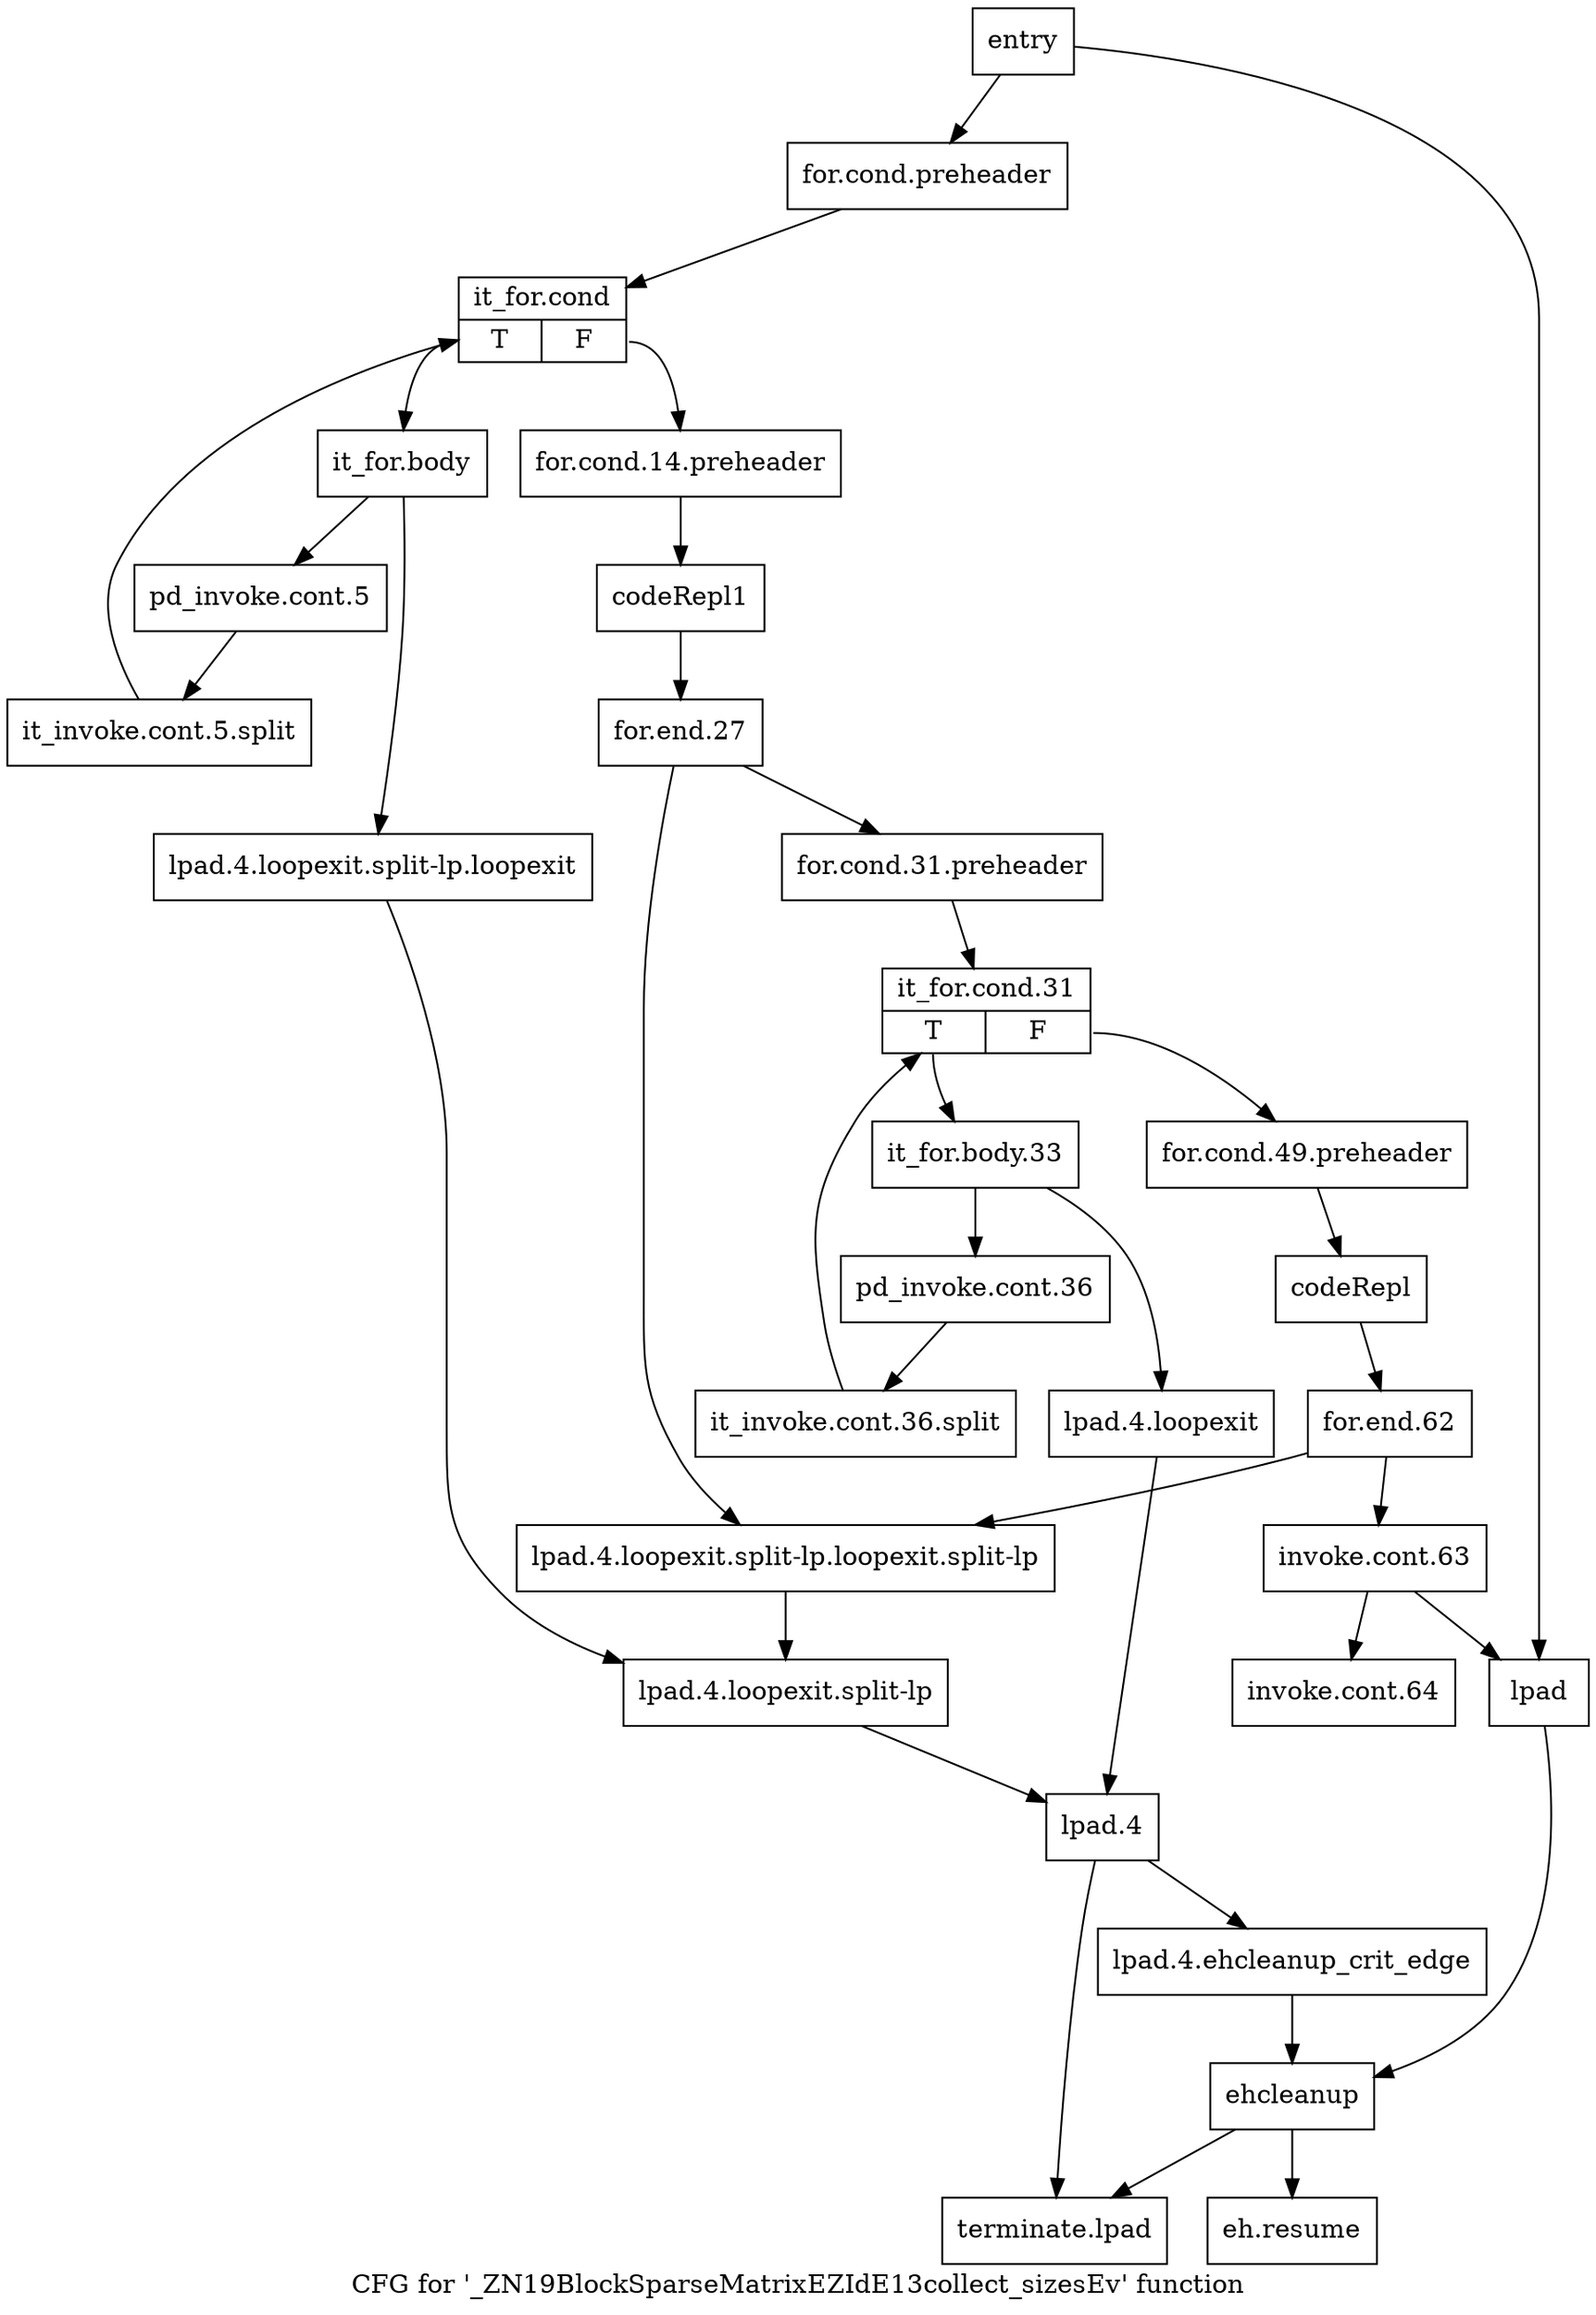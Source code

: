 digraph "CFG for '_ZN19BlockSparseMatrixEZIdE13collect_sizesEv' function" {
	label="CFG for '_ZN19BlockSparseMatrixEZIdE13collect_sizesEv' function";

	Node0x2dcbc30 [shape=record,label="{entry}"];
	Node0x2dcbc30 -> Node0x2dcbc80;
	Node0x2dcbc30 -> Node0x2dcbe10;
	Node0x2dcbc80 [shape=record,label="{for.cond.preheader}"];
	Node0x2dcbc80 -> Node0x2dcbcd0;
	Node0x2dcbcd0 [shape=record,label="{it_for.cond|{<s0>T|<s1>F}}"];
	Node0x2dcbcd0:s0 -> Node0x2dcbd70;
	Node0x2dcbcd0:s1 -> Node0x2dcbd20;
	Node0x2dcbd20 [shape=record,label="{for.cond.14.preheader}"];
	Node0x2dcbd20 -> Node0x2dcc040;
	Node0x2dcbd70 [shape=record,label="{it_for.body}"];
	Node0x2dcbd70 -> Node0x2dcbdc0;
	Node0x2dcbd70 -> Node0x2dcbeb0;
	Node0x2dcbdc0 [shape=record,label="{pd_invoke.cont.5}"];
	Node0x2dcbdc0 -> Node0x7e0f6c0;
	Node0x7e0f6c0 [shape=record,label="{it_invoke.cont.5.split}"];
	Node0x7e0f6c0 -> Node0x2dcbcd0;
	Node0x2dcbe10 [shape=record,label="{lpad}"];
	Node0x2dcbe10 -> Node0x2dcc3b0;
	Node0x2dcbe60 [shape=record,label="{lpad.4.loopexit}"];
	Node0x2dcbe60 -> Node0x2dcbfa0;
	Node0x2dcbeb0 [shape=record,label="{lpad.4.loopexit.split-lp.loopexit}"];
	Node0x2dcbeb0 -> Node0x2dcbf50;
	Node0x2dcbf00 [shape=record,label="{lpad.4.loopexit.split-lp.loopexit.split-lp}"];
	Node0x2dcbf00 -> Node0x2dcbf50;
	Node0x2dcbf50 [shape=record,label="{lpad.4.loopexit.split-lp}"];
	Node0x2dcbf50 -> Node0x2dcbfa0;
	Node0x2dcbfa0 [shape=record,label="{lpad.4}"];
	Node0x2dcbfa0 -> Node0x2dcbff0;
	Node0x2dcbfa0 -> Node0x2dcc450;
	Node0x2dcbff0 [shape=record,label="{lpad.4.ehcleanup_crit_edge}"];
	Node0x2dcbff0 -> Node0x2dcc3b0;
	Node0x2dcc040 [shape=record,label="{codeRepl1}"];
	Node0x2dcc040 -> Node0x2dcc090;
	Node0x2dcc090 [shape=record,label="{for.end.27}"];
	Node0x2dcc090 -> Node0x2dcc0e0;
	Node0x2dcc090 -> Node0x2dcbf00;
	Node0x2dcc0e0 [shape=record,label="{for.cond.31.preheader}"];
	Node0x2dcc0e0 -> Node0x2dcc130;
	Node0x2dcc130 [shape=record,label="{it_for.cond.31|{<s0>T|<s1>F}}"];
	Node0x2dcc130:s0 -> Node0x2dcc1d0;
	Node0x2dcc130:s1 -> Node0x2dcc180;
	Node0x2dcc180 [shape=record,label="{for.cond.49.preheader}"];
	Node0x2dcc180 -> Node0x2dcc270;
	Node0x2dcc1d0 [shape=record,label="{it_for.body.33}"];
	Node0x2dcc1d0 -> Node0x2dcc220;
	Node0x2dcc1d0 -> Node0x2dcbe60;
	Node0x2dcc220 [shape=record,label="{pd_invoke.cont.36}"];
	Node0x2dcc220 -> Node0x7e0f450;
	Node0x7e0f450 [shape=record,label="{it_invoke.cont.36.split}"];
	Node0x7e0f450 -> Node0x2dcc130;
	Node0x2dcc270 [shape=record,label="{codeRepl}"];
	Node0x2dcc270 -> Node0x2dcc2c0;
	Node0x2dcc2c0 [shape=record,label="{for.end.62}"];
	Node0x2dcc2c0 -> Node0x2dcc310;
	Node0x2dcc2c0 -> Node0x2dcbf00;
	Node0x2dcc310 [shape=record,label="{invoke.cont.63}"];
	Node0x2dcc310 -> Node0x2dcc360;
	Node0x2dcc310 -> Node0x2dcbe10;
	Node0x2dcc360 [shape=record,label="{invoke.cont.64}"];
	Node0x2dcc3b0 [shape=record,label="{ehcleanup}"];
	Node0x2dcc3b0 -> Node0x2dcc400;
	Node0x2dcc3b0 -> Node0x2dcc450;
	Node0x2dcc400 [shape=record,label="{eh.resume}"];
	Node0x2dcc450 [shape=record,label="{terminate.lpad}"];
}
